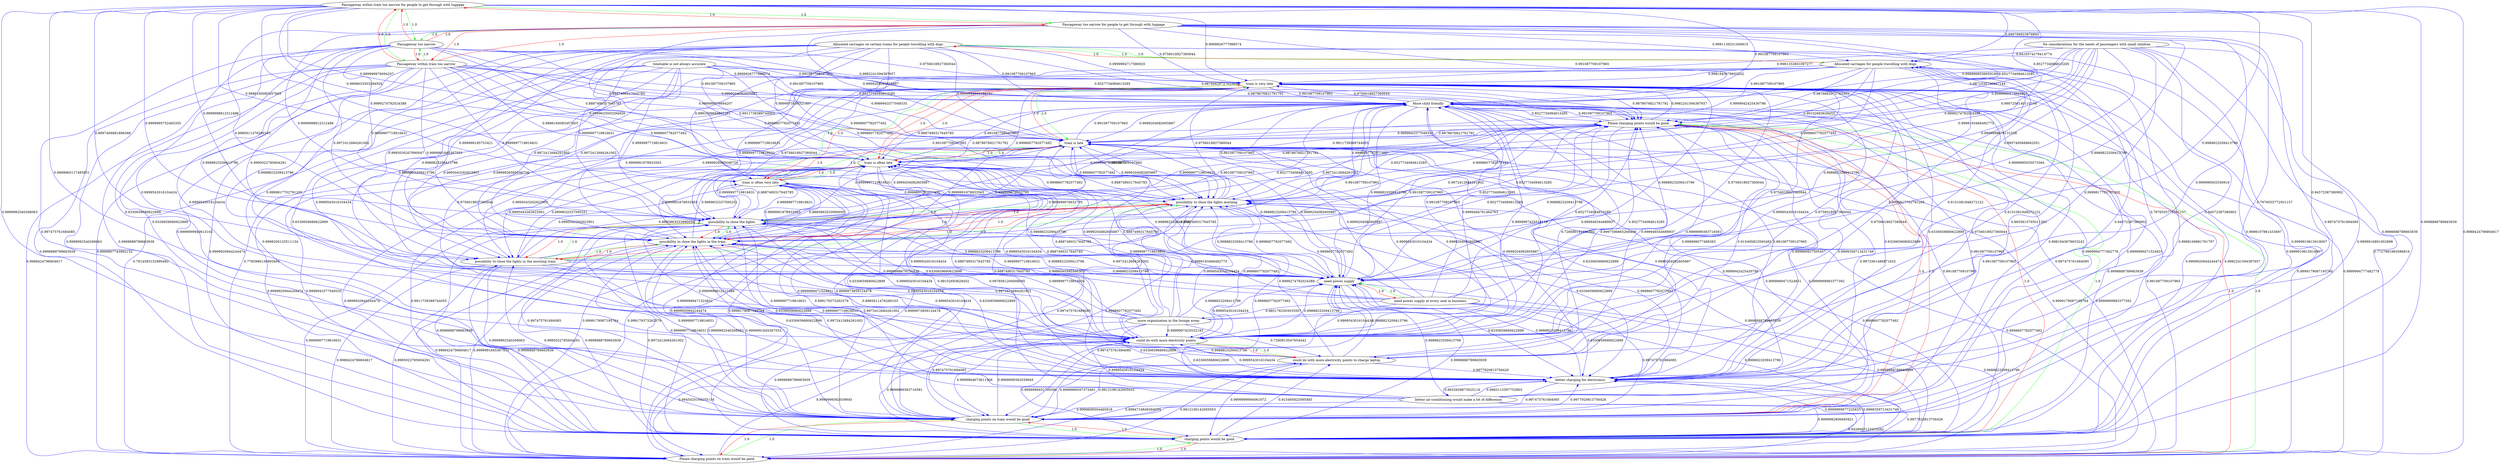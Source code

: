 digraph rawGraph {
"Allocated carriages on certain trains for people travelling with dogs";"Allocated carriages for people travelling with dogs";"More child friendly";"No considerations for the needs of passengers with small children";"Passageway within train too narrow for people to get through with luggage";"Passageway too narrow for people to get through with luggage";"Passageway too narrow";"Passageway within train too narrow";"Phone charging points on train would be good";"Phone charging points would be good";"charging points would be good";"charging points on train would be good";"better air-conditioning would make a lot of difference";"better charging for electronics";"could do with more electricity points to charge laptop";"could do with more electricity points";"more organization in the lounge areas";"need power supply at every seat in business";"need power supply";"possibility to close the lights in the morning train";"possibility to close the lights in the train";"possibility to close the lights";"possibility to close the lights morning";"timetable is not always accurate";"train is often very late";"train is often late";"train is late";"train is very late";"Allocated carriages on certain trains for people travelling with dogs" -> "Allocated carriages for people travelling with dogs" [label=1.0] [color=green]
"Allocated carriages on certain trains for people travelling with dogs" -> "Allocated carriages for people travelling with dogs" [label=1.0] [color=green]
"Allocated carriages for people travelling with dogs" -> "Allocated carriages on certain trains for people travelling with dogs" [label=1.0] [color=red]
"Allocated carriages on certain trains for people travelling with dogs" -> "More child friendly" [label=0.991087709107965] [color=blue]
"Allocated carriages for people travelling with dogs" -> "More child friendly" [label=0.991087709107965] [color=blue]
"No considerations for the needs of passengers with small children" -> "Allocated carriages for people travelling with dogs" [label=0.9416574278414774] [color=blue]
"No considerations for the needs of passengers with small children" -> "More child friendly" [label=0.9999969336659189] [color=blue]
"Passageway within train too narrow for people to get through with luggage" -> "Passageway too narrow for people to get through with luggage" [label=1.0] [color=green]
"Passageway too narrow for people to get through with luggage" -> "Passageway too narrow" [label=1.0] [color=green]
"Passageway within train too narrow for people to get through with luggage" -> "Passageway within train too narrow" [label=1.0] [color=green]
"Passageway within train too narrow" -> "Passageway too narrow" [label=1.0] [color=green]
"Passageway within train too narrow for people to get through with luggage" -> "Passageway too narrow" [label=1.0] [color=green]
"Passageway too narrow for people to get through with luggage" -> "Passageway within train too narrow for people to get through with luggage" [label=1.0] [color=red]
"Passageway too narrow for people to get through with luggage" -> "Passageway within train too narrow" [label=1.0] [color=red]
"Passageway too narrow" -> "Passageway within train too narrow for people to get through with luggage" [label=1.0] [color=red]
"Passageway too narrow" -> "Passageway too narrow for people to get through with luggage" [label=1.0] [color=red]
"Passageway too narrow" -> "Passageway within train too narrow" [label=1.0] [color=red]
"Passageway within train too narrow" -> "Passageway within train too narrow for people to get through with luggage" [label=1.0] [color=red]
"Passageway within train too narrow" -> "Passageway too narrow for people to get through with luggage" [label=1.0] [color=red]
"Passageway within train too narrow for people to get through with luggage" -> "Allocated carriages for people travelling with dogs" [label=0.999799923878893] [color=blue]
"Passageway within train too narrow for people to get through with luggage" -> "More child friendly" [label=0.991087709107965] [color=blue]
"Passageway too narrow for people to get through with luggage" -> "Allocated carriages for people travelling with dogs" [label=0.9991139231456915] [color=blue]
"Passageway too narrow for people to get through with luggage" -> "More child friendly" [label=0.991087709107965] [color=blue]
"Passageway too narrow" -> "More child friendly" [label=0.991087709107965] [color=blue]
"Passageway within train too narrow" -> "More child friendly" [label=0.991087709107965] [color=blue]
"Phone charging points on train would be good" -> "Phone charging points would be good" [label=1.0] [color=green]
"Phone charging points would be good" -> "charging points would be good" [label=1.0] [color=green]
"Phone charging points on train would be good" -> "charging points on train would be good" [label=1.0] [color=green]
"charging points on train would be good" -> "charging points would be good" [label=1.0] [color=green]
"Phone charging points on train would be good" -> "charging points would be good" [label=1.0] [color=green]
"Phone charging points would be good" -> "Phone charging points on train would be good" [label=1.0] [color=red]
"Phone charging points would be good" -> "charging points on train would be good" [label=1.0] [color=red]
"charging points would be good" -> "Phone charging points on train would be good" [label=1.0] [color=red]
"charging points would be good" -> "Phone charging points would be good" [label=1.0] [color=red]
"charging points would be good" -> "charging points on train would be good" [label=1.0] [color=red]
"charging points on train would be good" -> "Phone charging points on train would be good" [label=1.0] [color=red]
"charging points on train would be good" -> "Phone charging points would be good" [label=1.0] [color=red]
"Allocated carriages on certain trains for people travelling with dogs" -> "Phone charging points on train would be good" [label=0.9999907743982152] [color=blue]
"Allocated carriages on certain trains for people travelling with dogs" -> "Phone charging points would be good" [label=0.9876662972763303] [color=blue]
"Allocated carriages on certain trains for people travelling with dogs" -> "charging points would be good" [label=0.9999919615618007] [color=blue]
"Allocated carriages on certain trains for people travelling with dogs" -> "charging points on train would be good" [label=0.9999999940613102] [color=blue]
"Allocated carriages for people travelling with dogs" -> "Phone charging points on train would be good" [label=0.7785986130993404] [color=blue]
"Allocated carriages for people travelling with dogs" -> "Phone charging points would be good" [label=0.9876662972763303] [color=blue]
"Allocated carriages for people travelling with dogs" -> "charging points would be good" [label=0.9999919615618007] [color=blue]
"Allocated carriages for people travelling with dogs" -> "charging points on train would be good" [label=0.9998169881761797] [color=blue]
"More child friendly" -> "Phone charging points would be good" [label=0.8527734084613285] [color=blue]
"More child friendly" -> "charging points would be good" [label=0.9998888789663939] [color=blue]
"More child friendly" -> "charging points on train would be good" [label=0.997475761684085] [color=blue]
"No considerations for the needs of passengers with small children" -> "Phone charging points on train would be good" [label=0.7727991993586816] [color=blue]
"No considerations for the needs of passengers with small children" -> "Phone charging points would be good" [label=0.9872535736947144] [color=blue]
"No considerations for the needs of passengers with small children" -> "charging points would be good" [label=0.9999916891002898] [color=blue]
"No considerations for the needs of passengers with small children" -> "charging points on train would be good" [label=0.9998107861433697] [color=blue]
"Passageway within train too narrow for people to get through with luggage" -> "Phone charging points on train would be good" [label=0.9988424796804617] [color=blue]
"Passageway within train too narrow for people to get through with luggage" -> "Phone charging points would be good" [label=0.8527734084613285] [color=blue]
"Passageway within train too narrow for people to get through with luggage" -> "charging points would be good" [label=0.9998888789663939] [color=blue]
"Passageway within train too narrow for people to get through with luggage" -> "charging points on train would be good" [label=0.9999992540268063] [color=blue]
"Passageway too narrow for people to get through with luggage" -> "Phone charging points would be good" [label=0.8527734084613285] [color=blue]
"Passageway too narrow for people to get through with luggage" -> "charging points would be good" [label=0.9998888789663939] [color=blue]
"Passageway too narrow for people to get through with luggage" -> "charging points on train would be good" [label=0.997475761684085] [color=blue]
"Passageway too narrow" -> "Phone charging points would be good" [label=0.8527734084613285] [color=blue]
"Passageway too narrow" -> "charging points would be good" [label=0.9998888789663939] [color=blue]
"Passageway too narrow" -> "charging points on train would be good" [label=0.997475761684085] [color=blue]
"Passageway within train too narrow" -> "Phone charging points on train would be good" [label=0.9988424796804617] [color=blue]
"Passageway within train too narrow" -> "Phone charging points would be good" [label=0.8527734084613285] [color=blue]
"Passageway within train too narrow" -> "charging points would be good" [label=0.9998888789663939] [color=blue]
"Passageway within train too narrow" -> "charging points on train would be good" [label=0.9999992540268063] [color=blue]
"Phone charging points on train would be good" -> "More child friendly" [label=0.991087709107965] [color=blue]
"Phone charging points would be good" -> "More child friendly" [label=0.991087709107965] [color=blue]
"charging points would be good" -> "More child friendly" [label=0.991087709107965] [color=blue]
"charging points on train would be good" -> "More child friendly" [label=0.991087709107965] [color=blue]
"better air-conditioning would make a lot of difference" -> "More child friendly" [label=0.991087709107965] [color=blue]
"better air-conditioning would make a lot of difference" -> "Phone charging points on train would be good" [label=0.9426663123433282] [color=blue]
"better air-conditioning would make a lot of difference" -> "Phone charging points would be good" [label=0.9973361486871632] [color=blue]
"better air-conditioning would make a lot of difference" -> "charging points would be good" [label=0.9999982806685821] [color=blue]
"better air-conditioning would make a lot of difference" -> "charging points on train would be good" [label=0.9999608504465918] [color=blue]
"Allocated carriages on certain trains for people travelling with dogs" -> "better charging for electronics" [label=0.7976555772501157] [color=blue]
"Allocated carriages for people travelling with dogs" -> "better charging for electronics" [label=0.94572387380902] [color=blue]
"More child friendly" -> "better charging for electronics" [label=0.6330659680622899] [color=blue]
"No considerations for the needs of passengers with small children" -> "better charging for electronics" [label=0.94572387380902] [color=blue]
"Passageway within train too narrow for people to get through with luggage" -> "better charging for electronics" [label=0.94572387380902] [color=blue]
"Passageway too narrow for people to get through with luggage" -> "better charging for electronics" [label=0.7976555772501157] [color=blue]
"Passageway too narrow" -> "better charging for electronics" [label=0.6330659680622899] [color=blue]
"Passageway within train too narrow" -> "better charging for electronics" [label=0.6330659680622899] [color=blue]
"Phone charging points on train would be good" -> "better charging for electronics" [label=0.9977920813756426] [color=blue]
"Phone charging points would be good" -> "better charging for electronics" [label=0.9999359713431749] [color=blue]
"charging points would be good" -> "better charging for electronics" [label=0.9999359713431749] [color=blue]
"charging points on train would be good" -> "better charging for electronics" [label=0.9977920813756426] [color=blue]
"better air-conditioning would make a lot of difference" -> "better charging for electronics" [label=0.9993115597752803] [color=blue]
"better charging for electronics" -> "Allocated carriages for people travelling with dogs" [label=0.8655615765011393] [color=blue]
"better charging for electronics" -> "More child friendly" [label=0.991087709107965] [color=blue]
"better charging for electronics" -> "Phone charging points would be good" [label=0.999980927505457] [color=blue]
"better charging for electronics" -> "charging points would be good" [label=0.9999999877225633] [color=blue]
"better charging for electronics" -> "charging points on train would be good" [label=0.997475761684085] [color=blue]
"better charging for electronics" -> "better air-conditioning would make a lot of difference" [label=0.9632659873025116] [color=blue]
"could do with more electricity points to charge laptop" -> "could do with more electricity points" [label=1.0] [color=green]
"could do with more electricity points" -> "could do with more electricity points to charge laptop" [label=1.0] [color=red]
"Allocated carriages on certain trains for people travelling with dogs" -> "could do with more electricity points" [label=0.9999817702791205] [color=blue]
"Allocated carriages for people travelling with dogs" -> "could do with more electricity points" [label=0.9999817702791205] [color=blue]
"More child friendly" -> "could do with more electricity points to charge laptop" [label=0.728080191696882] [color=blue]
"More child friendly" -> "could do with more electricity points" [label=0.9999997425515118] [color=blue]
"No considerations for the needs of passengers with small children" -> "could do with more electricity points" [label=0.9999817702791205] [color=blue]
"Passageway within train too narrow for people to get through with luggage" -> "could do with more electricity points" [label=0.9999965117485851] [color=blue]
"Passageway too narrow for people to get through with luggage" -> "could do with more electricity points" [label=0.999996502556919] [color=blue]
"Passageway too narrow" -> "could do with more electricity points" [label=0.9999543016104434] [color=blue]
"Passageway within train too narrow" -> "could do with more electricity points" [label=0.9999543016104434] [color=blue]
"Phone charging points on train would be good" -> "could do with more electricity points to charge laptop" [label=0.9912106142005053] [color=blue]
"Phone charging points on train would be good" -> "could do with more electricity points" [label=0.9999999362039945] [color=blue]
"Phone charging points would be good" -> "could do with more electricity points to charge laptop" [label=0.915495823595483] [color=blue]
"Phone charging points would be good" -> "could do with more electricity points" [label=0.9999999363716581] [color=blue]
"charging points would be good" -> "could do with more electricity points to charge laptop" [label=0.915495823595483] [color=blue]
"charging points would be good" -> "could do with more electricity points" [label=0.9999999363716581] [color=blue]
"charging points on train would be good" -> "could do with more electricity points to charge laptop" [label=0.9912106142005053] [color=blue]
"charging points on train would be good" -> "could do with more electricity points" [label=0.9999999362039945] [color=blue]
"better air-conditioning would make a lot of difference" -> "could do with more electricity points" [label=0.9999543016104434] [color=blue]
"better charging for electronics" -> "could do with more electricity points" [label=0.9999543016104434] [color=blue]
"could do with more electricity points to charge laptop" -> "Allocated carriages for people travelling with dogs" [label=0.6151081848272122] [color=blue]
"could do with more electricity points to charge laptop" -> "More child friendly" [label=0.999949344689937] [color=blue]
"could do with more electricity points to charge laptop" -> "Phone charging points on train would be good" [label=0.9994716849264034] [color=blue]
"could do with more electricity points to charge laptop" -> "Phone charging points would be good" [label=0.999999077488383] [color=blue]
"could do with more electricity points to charge laptop" -> "charging points would be good" [label=0.9999999994061672] [color=blue]
"could do with more electricity points to charge laptop" -> "charging points on train would be good" [label=0.9999996597373461] [color=blue]
"could do with more electricity points to charge laptop" -> "better charging for electronics" [label=0.9977920813756426] [color=blue]
"could do with more electricity points" -> "Allocated carriages for people travelling with dogs" [label=0.6151081848272122] [color=blue]
"could do with more electricity points" -> "More child friendly" [label=0.999949344689937] [color=blue]
"could do with more electricity points" -> "Phone charging points on train would be good" [label=0.9945420194255116] [color=blue]
"could do with more electricity points" -> "Phone charging points would be good" [label=0.9997596865268408] [color=blue]
"could do with more electricity points" -> "charging points would be good" [label=0.9999998452700596] [color=blue]
"could do with more electricity points" -> "charging points on train would be good" [label=0.9999964673611506] [color=blue]
"could do with more electricity points" -> "better charging for electronics" [label=0.6330659680622899] [color=blue]
"more organization in the lounge areas" -> "More child friendly" [label=0.9999494781464763] [color=blue]
"more organization in the lounge areas" -> "Phone charging points would be good" [label=0.8527734084613285] [color=blue]
"more organization in the lounge areas" -> "charging points would be good" [label=0.9998888789663939] [color=blue]
"more organization in the lounge areas" -> "charging points on train would be good" [label=0.997475761684085] [color=blue]
"more organization in the lounge areas" -> "better charging for electronics" [label=0.6330659680622899] [color=blue]
"more organization in the lounge areas" -> "could do with more electricity points to charge laptop" [label=0.7280815047654442] [color=blue]
"more organization in the lounge areas" -> "could do with more electricity points" [label=0.9999997425532193] [color=blue]
"need power supply at every seat in business" -> "need power supply" [label=1.0] [color=green]
"need power supply" -> "need power supply at every seat in business" [label=1.0] [color=red]
"Allocated carriages on certain trains for people travelling with dogs" -> "need power supply" [label=0.9988823209413796] [color=blue]
"Allocated carriages for people travelling with dogs" -> "need power supply" [label=0.9988823209413796] [color=blue]
"More child friendly" -> "need power supply" [label=0.9988823209413796] [color=blue]
"No considerations for the needs of passengers with small children" -> "need power supply" [label=0.9999985035073364] [color=blue]
"Passageway within train too narrow for people to get through with luggage" -> "need power supply" [label=0.9988823209413796] [color=blue]
"Passageway too narrow for people to get through with luggage" -> "need power supply" [label=0.9988823209413796] [color=blue]
"Passageway too narrow" -> "need power supply" [label=0.9988823209413796] [color=blue]
"Passageway within train too narrow" -> "need power supply" [label=0.9988823209413796] [color=blue]
"Phone charging points on train would be good" -> "need power supply" [label=0.9988823209413796] [color=blue]
"Phone charging points would be good" -> "need power supply" [label=0.9988823209413796] [color=blue]
"charging points would be good" -> "need power supply" [label=0.9988823209413796] [color=blue]
"charging points on train would be good" -> "need power supply" [label=0.9988823209413796] [color=blue]
"better air-conditioning would make a lot of difference" -> "need power supply" [label=0.9988823209413796] [color=blue]
"better charging for electronics" -> "need power supply" [label=0.9988823209413796] [color=blue]
"could do with more electricity points to charge laptop" -> "need power supply" [label=0.9988823209413796] [color=blue]
"could do with more electricity points" -> "need power supply" [label=0.9988823209413796] [color=blue]
"more organization in the lounge areas" -> "need power supply" [label=0.9988823209413796] [color=blue]
"need power supply at every seat in business" -> "More child friendly" [label=0.991087709107965] [color=blue]
"need power supply at every seat in business" -> "Phone charging points would be good" [label=0.8527734084613285] [color=blue]
"need power supply at every seat in business" -> "charging points would be good" [label=0.9998888789663939] [color=blue]
"need power supply at every seat in business" -> "charging points on train would be good" [label=0.997475761684085] [color=blue]
"need power supply at every seat in business" -> "better charging for electronics" [label=0.6330659680622899] [color=blue]
"need power supply at every seat in business" -> "could do with more electricity points" [label=0.9999543016104434] [color=blue]
"need power supply at every seat in business" -> "more organization in the lounge areas" [label=0.9851762303033507] [color=blue]
"need power supply" -> "More child friendly" [label=0.991087709107965] [color=blue]
"need power supply" -> "Phone charging points would be good" [label=0.8527734084613285] [color=blue]
"need power supply" -> "charging points would be good" [label=0.9998888789663939] [color=blue]
"need power supply" -> "charging points on train would be good" [label=0.997475761684085] [color=blue]
"need power supply" -> "better charging for electronics" [label=0.6330659680622899] [color=blue]
"need power supply" -> "could do with more electricity points" [label=0.9999543016104434] [color=blue]
"possibility to close the lights in the morning train" -> "possibility to close the lights in the train" [label=1.0] [color=green]
"possibility to close the lights in the train" -> "possibility to close the lights" [label=1.0] [color=green]
"possibility to close the lights in the morning train" -> "possibility to close the lights morning" [label=1.0] [color=green]
"possibility to close the lights morning" -> "possibility to close the lights" [label=1.0] [color=green]
"possibility to close the lights in the morning train" -> "possibility to close the lights" [label=1.0] [color=green]
"possibility to close the lights in the train" -> "possibility to close the lights in the morning train" [label=1.0] [color=red]
"possibility to close the lights in the train" -> "possibility to close the lights morning" [label=1.0] [color=red]
"possibility to close the lights" -> "possibility to close the lights in the morning train" [label=1.0] [color=red]
"possibility to close the lights" -> "possibility to close the lights in the train" [label=1.0] [color=red]
"possibility to close the lights" -> "possibility to close the lights morning" [label=1.0] [color=red]
"possibility to close the lights morning" -> "possibility to close the lights in the morning train" [label=1.0] [color=red]
"possibility to close the lights morning" -> "possibility to close the lights in the train" [label=1.0] [color=red]
"Allocated carriages on certain trains for people travelling with dogs" -> "possibility to close the lights in the morning train" [label=0.9995030207890047] [color=blue]
"Allocated carriages on certain trains for people travelling with dogs" -> "possibility to close the lights in the train" [label=0.999999185753421] [color=blue]
"Allocated carriages on certain trains for people travelling with dogs" -> "possibility to close the lights" [label=0.9999997719816631] [color=blue]
"Allocated carriages on certain trains for people travelling with dogs" -> "possibility to close the lights morning" [label=0.9998607782077492] [color=blue]
"Allocated carriages for people travelling with dogs" -> "possibility to close the lights in the train" [label=0.9972412684261002] [color=blue]
"Allocated carriages for people travelling with dogs" -> "possibility to close the lights" [label=0.9999997719816631] [color=blue]
"Allocated carriages for people travelling with dogs" -> "possibility to close the lights morning" [label=0.9998607782077492] [color=blue]
"More child friendly" -> "possibility to close the lights in the train" [label=0.9972412684261002] [color=blue]
"More child friendly" -> "possibility to close the lights" [label=0.9999997719816631] [color=blue]
"More child friendly" -> "possibility to close the lights morning" [label=0.9998607782077492] [color=blue]
"No considerations for the needs of passengers with small children" -> "possibility to close the lights in the train" [label=0.9957495688662051] [color=blue]
"No considerations for the needs of passengers with small children" -> "possibility to close the lights" [label=0.9999998679131538] [color=blue]
"No considerations for the needs of passengers with small children" -> "possibility to close the lights morning" [label=0.9999193466492773] [color=blue]
"Passageway within train too narrow for people to get through with luggage" -> "possibility to close the lights in the morning train" [label=0.9997406881896386] [color=blue]
"Passageway within train too narrow for people to get through with luggage" -> "possibility to close the lights in the train" [label=0.9999995752465355] [color=blue]
"Passageway within train too narrow for people to get through with luggage" -> "possibility to close the lights" [label=0.9999998812312486] [color=blue]
"Passageway within train too narrow for people to get through with luggage" -> "possibility to close the lights morning" [label=0.9999274782024388] [color=blue]
"Passageway too narrow for people to get through with luggage" -> "possibility to close the lights in the train" [label=0.9985611476290103] [color=blue]
"Passageway too narrow for people to get through with luggage" -> "possibility to close the lights" [label=0.9999998812312486] [color=blue]
"Passageway too narrow for people to get through with luggage" -> "possibility to close the lights morning" [label=0.9999274782024388] [color=blue]
"Passageway too narrow" -> "possibility to close the lights in the train" [label=0.9972412684261002] [color=blue]
"Passageway too narrow" -> "possibility to close the lights" [label=0.9999997719816631] [color=blue]
"Passageway too narrow" -> "possibility to close the lights morning" [label=0.9998607782077492] [color=blue]
"Passageway within train too narrow" -> "possibility to close the lights in the morning train" [label=0.9995022785604291] [color=blue]
"Passageway within train too narrow" -> "possibility to close the lights in the train" [label=0.9999991845367553] [color=blue]
"Passageway within train too narrow" -> "possibility to close the lights" [label=0.9999997719816631] [color=blue]
"Passageway within train too narrow" -> "possibility to close the lights morning" [label=0.9998607782077492] [color=blue]
"Phone charging points on train would be good" -> "possibility to close the lights in the morning train" [label=0.9995022785604291] [color=blue]
"Phone charging points on train would be good" -> "possibility to close the lights in the train" [label=0.9999991845367553] [color=blue]
"Phone charging points on train would be good" -> "possibility to close the lights" [label=0.9999997719816631] [color=blue]
"Phone charging points on train would be good" -> "possibility to close the lights morning" [label=0.9998607782077492] [color=blue]
"Phone charging points would be good" -> "possibility to close the lights in the train" [label=0.9972412684261002] [color=blue]
"Phone charging points would be good" -> "possibility to close the lights" [label=0.9999997719816631] [color=blue]
"Phone charging points would be good" -> "possibility to close the lights morning" [label=0.9998607782077492] [color=blue]
"charging points would be good" -> "possibility to close the lights in the train" [label=0.9972412684261002] [color=blue]
"charging points would be good" -> "possibility to close the lights" [label=0.9999997719816631] [color=blue]
"charging points would be good" -> "possibility to close the lights morning" [label=0.9998607782077492] [color=blue]
"charging points on train would be good" -> "possibility to close the lights in the morning train" [label=0.9995022785604291] [color=blue]
"charging points on train would be good" -> "possibility to close the lights in the train" [label=0.9999991845367553] [color=blue]
"charging points on train would be good" -> "possibility to close the lights" [label=0.9999997719816631] [color=blue]
"charging points on train would be good" -> "possibility to close the lights morning" [label=0.9998607782077492] [color=blue]
"better air-conditioning would make a lot of difference" -> "possibility to close the lights in the train" [label=0.9972412684261002] [color=blue]
"better air-conditioning would make a lot of difference" -> "possibility to close the lights" [label=0.9999997719816631] [color=blue]
"better air-conditioning would make a lot of difference" -> "possibility to close the lights morning" [label=0.9998607782077492] [color=blue]
"better charging for electronics" -> "possibility to close the lights in the train" [label=0.9972412684261002] [color=blue]
"better charging for electronics" -> "possibility to close the lights" [label=0.9999997719816631] [color=blue]
"better charging for electronics" -> "possibility to close the lights morning" [label=0.9998607782077492] [color=blue]
"could do with more electricity points to charge laptop" -> "possibility to close the lights in the train" [label=0.9985611476290103] [color=blue]
"could do with more electricity points to charge laptop" -> "possibility to close the lights" [label=0.9999998812312486] [color=blue]
"could do with more electricity points to charge laptop" -> "possibility to close the lights morning" [label=0.9999274782024388] [color=blue]
"could do with more electricity points" -> "possibility to close the lights in the train" [label=0.9972412684261002] [color=blue]
"could do with more electricity points" -> "possibility to close the lights" [label=0.9999997719816631] [color=blue]
"could do with more electricity points" -> "possibility to close the lights morning" [label=0.9998607782077492] [color=blue]
"more organization in the lounge areas" -> "possibility to close the lights in the train" [label=0.9978561294008095] [color=blue]
"more organization in the lounge areas" -> "possibility to close the lights" [label=0.9999998679131538] [color=blue]
"more organization in the lounge areas" -> "possibility to close the lights morning" [label=0.9999193466492773] [color=blue]
"need power supply at every seat in business" -> "possibility to close the lights in the train" [label=0.9986095585566305] [color=blue]
"need power supply at every seat in business" -> "possibility to close the lights" [label=0.9999997719816631] [color=blue]
"need power supply at every seat in business" -> "possibility to close the lights morning" [label=0.9998607782077492] [color=blue]
"need power supply" -> "possibility to close the lights in the train" [label=0.9972412684261002] [color=blue]
"need power supply" -> "possibility to close the lights" [label=0.9999997719816631] [color=blue]
"need power supply" -> "possibility to close the lights morning" [label=0.9998607782077492] [color=blue]
"possibility to close the lights in the morning train" -> "More child friendly" [label=0.991087709107965] [color=blue]
"possibility to close the lights in the morning train" -> "Phone charging points on train would be good" [label=0.9988424796804617] [color=blue]
"possibility to close the lights in the morning train" -> "Phone charging points would be good" [label=0.8527734084613285] [color=blue]
"possibility to close the lights in the morning train" -> "charging points would be good" [label=0.9998888789663939] [color=blue]
"possibility to close the lights in the morning train" -> "charging points on train would be good" [label=0.9999992540268063] [color=blue]
"possibility to close the lights in the morning train" -> "better charging for electronics" [label=0.6330659680622899] [color=blue]
"possibility to close the lights in the morning train" -> "could do with more electricity points" [label=0.9999543016104434] [color=blue]
"possibility to close the lights in the morning train" -> "need power supply" [label=0.9988823209413796] [color=blue]
"possibility to close the lights in the train" -> "More child friendly" [label=0.991087709107965] [color=blue]
"possibility to close the lights in the train" -> "Phone charging points on train would be good" [label=0.9988424796804617] [color=blue]
"possibility to close the lights in the train" -> "Phone charging points would be good" [label=0.8527734084613285] [color=blue]
"possibility to close the lights in the train" -> "charging points would be good" [label=0.9998888789663939] [color=blue]
"possibility to close the lights in the train" -> "charging points on train would be good" [label=0.9999992540268063] [color=blue]
"possibility to close the lights in the train" -> "better charging for electronics" [label=0.6330659680622899] [color=blue]
"possibility to close the lights in the train" -> "could do with more electricity points" [label=0.9999543016104434] [color=blue]
"possibility to close the lights in the train" -> "need power supply" [label=0.9988823209413796] [color=blue]
"possibility to close the lights" -> "More child friendly" [label=0.991087709107965] [color=blue]
"possibility to close the lights" -> "Phone charging points would be good" [label=0.8527734084613285] [color=blue]
"possibility to close the lights" -> "charging points would be good" [label=0.9998888789663939] [color=blue]
"possibility to close the lights" -> "charging points on train would be good" [label=0.997475761684085] [color=blue]
"possibility to close the lights" -> "better charging for electronics" [label=0.6330659680622899] [color=blue]
"possibility to close the lights" -> "could do with more electricity points" [label=0.9999543016104434] [color=blue]
"possibility to close the lights" -> "need power supply" [label=0.9988823209413796] [color=blue]
"possibility to close the lights morning" -> "More child friendly" [label=0.991087709107965] [color=blue]
"possibility to close the lights morning" -> "Phone charging points would be good" [label=0.8527734084613285] [color=blue]
"possibility to close the lights morning" -> "charging points would be good" [label=0.9998888789663939] [color=blue]
"possibility to close the lights morning" -> "charging points on train would be good" [label=0.997475761684085] [color=blue]
"possibility to close the lights morning" -> "better charging for electronics" [label=0.6330659680622899] [color=blue]
"possibility to close the lights morning" -> "could do with more electricity points" [label=0.9999543016104434] [color=blue]
"possibility to close the lights morning" -> "need power supply" [label=0.9988823209413796] [color=blue]
"timetable is not always accurate" -> "More child friendly" [label=0.991087709107965] [color=blue]
"timetable is not always accurate" -> "Phone charging points on train would be good" [label=0.7814583152980482] [color=blue]
"timetable is not always accurate" -> "Phone charging points would be good" [label=0.9878676821791792] [color=blue]
"timetable is not always accurate" -> "charging points would be good" [label=0.9999920944244474] [color=blue]
"timetable is not always accurate" -> "charging points on train would be good" [label=0.9998200125511134] [color=blue]
"timetable is not always accurate" -> "better charging for electronics" [label=0.6330659680622899] [color=blue]
"timetable is not always accurate" -> "could do with more electricity points" [label=0.9999543016104434] [color=blue]
"timetable is not always accurate" -> "need power supply" [label=0.9988823209413796] [color=blue]
"timetable is not always accurate" -> "possibility to close the lights in the train" [label=0.9972412684261002] [color=blue]
"timetable is not always accurate" -> "possibility to close the lights" [label=0.9999997719816631] [color=blue]
"timetable is not always accurate" -> "possibility to close the lights morning" [label=0.9998607782077492] [color=blue]
"train is often very late" -> "train is often late" [label=1.0] [color=green]
"train is often late" -> "train is late" [label=1.0] [color=green]
"train is often very late" -> "train is very late" [label=1.0] [color=green]
"train is very late" -> "train is late" [label=1.0] [color=green]
"train is often very late" -> "train is late" [label=1.0] [color=green]
"train is often late" -> "train is often very late" [label=1.0] [color=red]
"train is often late" -> "train is very late" [label=1.0] [color=red]
"train is late" -> "train is often very late" [label=1.0] [color=red]
"train is late" -> "train is often late" [label=1.0] [color=red]
"train is late" -> "train is very late" [label=1.0] [color=red]
"train is very late" -> "train is often very late" [label=1.0] [color=red]
"train is very late" -> "train is often late" [label=1.0] [color=red]
"Allocated carriages on certain trains for people travelling with dogs" -> "train is often very late" [label=0.9991699694897281] [color=blue]
"Allocated carriages on certain trains for people travelling with dogs" -> "train is often late" [label=0.9999973559321407] [color=blue]
"Allocated carriages on certain trains for people travelling with dogs" -> "train is late" [label=0.9999999983186751] [color=blue]
"Allocated carriages on certain trains for people travelling with dogs" -> "train is very late" [label=0.9999994717586925] [color=blue]
"Allocated carriages for people travelling with dogs" -> "train is often late" [label=0.99102693628452] [color=blue]
"Allocated carriages for people travelling with dogs" -> "train is late" [label=0.9999942425430798] [color=blue]
"Allocated carriages for people travelling with dogs" -> "train is very late" [label=0.9981943679653242] [color=blue]
"More child friendly" -> "train is often late" [label=0.8887490317645785] [color=blue]
"More child friendly" -> "train is late" [label=0.9999204082605887] [color=blue]
"More child friendly" -> "train is very late" [label=0.9756018927360044] [color=blue]
"No considerations for the needs of passengers with small children" -> "train is often late" [label=0.9907256140110194] [color=blue]
"No considerations for the needs of passengers with small children" -> "train is late" [label=0.9999940473945855] [color=blue]
"No considerations for the needs of passengers with small children" -> "train is very late" [label=0.9981332801097277] [color=blue]
"Passageway within train too narrow for people to get through with luggage" -> "train is often very late" [label=0.9886160083457605] [color=blue]
"Passageway within train too narrow for people to get through with luggage" -> "train is often late" [label=0.9999633503294926] [color=blue]
"Passageway within train too narrow for people to get through with luggage" -> "train is late" [label=0.999999976694207] [color=blue]
"Passageway within train too narrow for people to get through with luggage" -> "train is very late" [label=0.9999926777988574] [color=blue]
"Passageway too narrow for people to get through with luggage" -> "train is often late" [label=0.8887490317645785] [color=blue]
"Passageway too narrow for people to get through with luggage" -> "train is late" [label=0.9999204082605887] [color=blue]
"Passageway too narrow for people to get through with luggage" -> "train is very late" [label=0.9756018927360044] [color=blue]
"Passageway too narrow" -> "train is often late" [label=0.8887490317645785] [color=blue]
"Passageway too narrow" -> "train is late" [label=0.9999204082605887] [color=blue]
"Passageway too narrow" -> "train is very late" [label=0.9756018927360044] [color=blue]
"Passageway within train too narrow" -> "train is often very late" [label=0.9886160083457605] [color=blue]
"Passageway within train too narrow" -> "train is often late" [label=0.9999633503294926] [color=blue]
"Passageway within train too narrow" -> "train is late" [label=0.999999976694207] [color=blue]
"Passageway within train too narrow" -> "train is very late" [label=0.9999926777988574] [color=blue]
"Phone charging points on train would be good" -> "train is often very late" [label=0.999179373262579] [color=blue]
"Phone charging points on train would be good" -> "train is often late" [label=0.9999973859124478] [color=blue]
"Phone charging points on train would be good" -> "train is late" [label=0.9999999983377392] [color=blue]
"Phone charging points on train would be good" -> "train is very late" [label=0.9999994777482778] [color=blue]
"Phone charging points would be good" -> "train is often late" [label=0.9911739389744055] [color=blue]
"Phone charging points would be good" -> "train is late" [label=0.9999943377049335] [color=blue]
"Phone charging points would be good" -> "train is very late" [label=0.9982241594387657] [color=blue]
"charging points would be good" -> "train is often late" [label=0.9911739389744055] [color=blue]
"charging points would be good" -> "train is late" [label=0.9999943377049335] [color=blue]
"charging points would be good" -> "train is very late" [label=0.9982241594387657] [color=blue]
"charging points on train would be good" -> "train is often very late" [label=0.999179373262579] [color=blue]
"charging points on train would be good" -> "train is often late" [label=0.9999973859124478] [color=blue]
"charging points on train would be good" -> "train is late" [label=0.9999999983377392] [color=blue]
"charging points on train would be good" -> "train is very late" [label=0.9999994777482778] [color=blue]
"better air-conditioning would make a lot of difference" -> "train is often late" [label=0.99102693628452] [color=blue]
"better air-conditioning would make a lot of difference" -> "train is late" [label=0.9999942425430798] [color=blue]
"better air-conditioning would make a lot of difference" -> "train is very late" [label=0.9981943679653242] [color=blue]
"better charging for electronics" -> "train is often late" [label=0.8887490317645785] [color=blue]
"better charging for electronics" -> "train is late" [label=0.9999204082605887] [color=blue]
"better charging for electronics" -> "train is very late" [label=0.9756018927360044] [color=blue]
"could do with more electricity points to charge laptop" -> "train is often late" [label=0.8887490317645785] [color=blue]
"could do with more electricity points to charge laptop" -> "train is late" [label=0.9999204082605887] [color=blue]
"could do with more electricity points to charge laptop" -> "train is very late" [label=0.9756018927360044] [color=blue]
"could do with more electricity points" -> "train is often late" [label=0.8887490317645785] [color=blue]
"could do with more electricity points" -> "train is late" [label=0.9999204082605887] [color=blue]
"could do with more electricity points" -> "train is very late" [label=0.9756018927360044] [color=blue]
"more organization in the lounge areas" -> "train is often late" [label=0.8887490317645785] [color=blue]
"more organization in the lounge areas" -> "train is late" [label=0.9999204082605887] [color=blue]
"more organization in the lounge areas" -> "train is very late" [label=0.9756018927360044] [color=blue]
"need power supply at every seat in business" -> "train is often late" [label=0.8887490317645785] [color=blue]
"need power supply at every seat in business" -> "train is late" [label=0.9999204082605887] [color=blue]
"need power supply at every seat in business" -> "train is very late" [label=0.9756018927360044] [color=blue]
"need power supply" -> "train is often late" [label=0.8887490317645785] [color=blue]
"need power supply" -> "train is late" [label=0.9999204082605887] [color=blue]
"need power supply" -> "train is very late" [label=0.9756018927360044] [color=blue]
"possibility to close the lights in the morning train" -> "train is often very late" [label=0.9885863533990059] [color=blue]
"possibility to close the lights in the morning train" -> "train is often late" [label=0.9999632537595251] [color=blue]
"possibility to close the lights in the morning train" -> "train is late" [label=0.999999976632795] [color=blue]
"possibility to close the lights in the morning train" -> "train is very late" [label=0.9999926585046726] [color=blue]
"possibility to close the lights in the train" -> "train is often very late" [label=0.9885863533990059] [color=blue]
"possibility to close the lights in the train" -> "train is often late" [label=0.9999632537595251] [color=blue]
"possibility to close the lights in the train" -> "train is late" [label=0.999999976632795] [color=blue]
"possibility to close the lights in the train" -> "train is very late" [label=0.9999926585046726] [color=blue]
"possibility to close the lights" -> "train is often late" [label=0.8887490317645785] [color=blue]
"possibility to close the lights" -> "train is late" [label=0.9999204082605887] [color=blue]
"possibility to close the lights" -> "train is very late" [label=0.9756018927360044] [color=blue]
"possibility to close the lights morning" -> "train is often late" [label=0.8887490317645785] [color=blue]
"possibility to close the lights morning" -> "train is late" [label=0.9999204082605887] [color=blue]
"possibility to close the lights morning" -> "train is very late" [label=0.9756018927360044] [color=blue]
"timetable is not always accurate" -> "train is often late" [label=0.9911739389744055] [color=blue]
"timetable is not always accurate" -> "train is late" [label=0.9999943377049335] [color=blue]
"timetable is not always accurate" -> "train is very late" [label=0.9982241594387657] [color=blue]
"train is often very late" -> "More child friendly" [label=0.991087709107965] [color=blue]
"train is often very late" -> "Phone charging points on train would be good" [label=0.9999179087195764] [color=blue]
"train is often very late" -> "Phone charging points would be good" [label=0.9878676821791792] [color=blue]
"train is often very late" -> "charging points would be good" [label=0.9999920944244474] [color=blue]
"train is often very late" -> "charging points on train would be good" [label=0.9999999471524831] [color=blue]
"train is often very late" -> "better charging for electronics" [label=0.6330659680622899] [color=blue]
"train is often very late" -> "could do with more electricity points" [label=0.9999543016104434] [color=blue]
"train is often very late" -> "need power supply" [label=0.9988823209413796] [color=blue]
"train is often very late" -> "possibility to close the lights in the morning train" [label=0.9995043262622901] [color=blue]
"train is often very late" -> "possibility to close the lights in the train" [label=0.9999991878933563] [color=blue]
"train is often very late" -> "possibility to close the lights" [label=0.9999997719816631] [color=blue]
"train is often very late" -> "possibility to close the lights morning" [label=0.9998607782077492] [color=blue]
"train is often late" -> "More child friendly" [label=0.991087709107965] [color=blue]
"train is often late" -> "Phone charging points on train would be good" [label=0.9999179087195764] [color=blue]
"train is often late" -> "Phone charging points would be good" [label=0.9878676821791792] [color=blue]
"train is often late" -> "charging points would be good" [label=0.9999920944244474] [color=blue]
"train is often late" -> "charging points on train would be good" [label=0.9999999471524831] [color=blue]
"train is often late" -> "better charging for electronics" [label=0.6330659680622899] [color=blue]
"train is often late" -> "could do with more electricity points" [label=0.9999543016104434] [color=blue]
"train is often late" -> "need power supply" [label=0.9988823209413796] [color=blue]
"train is often late" -> "possibility to close the lights in the morning train" [label=0.9995043262622901] [color=blue]
"train is often late" -> "possibility to close the lights in the train" [label=0.9999991878933563] [color=blue]
"train is often late" -> "possibility to close the lights" [label=0.9999997719816631] [color=blue]
"train is often late" -> "possibility to close the lights morning" [label=0.9998607782077492] [color=blue]
"train is late" -> "More child friendly" [label=0.991087709107965] [color=blue]
"train is late" -> "Phone charging points on train would be good" [label=0.9999179087195764] [color=blue]
"train is late" -> "Phone charging points would be good" [label=0.9878676821791792] [color=blue]
"train is late" -> "charging points would be good" [label=0.9999920944244474] [color=blue]
"train is late" -> "charging points on train would be good" [label=0.9999999471524831] [color=blue]
"train is late" -> "better charging for electronics" [label=0.6330659680622899] [color=blue]
"train is late" -> "could do with more electricity points" [label=0.9999543016104434] [color=blue]
"train is late" -> "need power supply" [label=0.9988823209413796] [color=blue]
"train is late" -> "possibility to close the lights in the morning train" [label=0.9995043262622901] [color=blue]
"train is late" -> "possibility to close the lights in the train" [label=0.9999991878933563] [color=blue]
"train is late" -> "possibility to close the lights" [label=0.9999997719816631] [color=blue]
"train is late" -> "possibility to close the lights morning" [label=0.9998607782077492] [color=blue]
"train is very late" -> "More child friendly" [label=0.991087709107965] [color=blue]
"train is very late" -> "Phone charging points on train would be good" [label=0.9999179087195764] [color=blue]
"train is very late" -> "Phone charging points would be good" [label=0.9878676821791792] [color=blue]
"train is very late" -> "charging points would be good" [label=0.9999920944244474] [color=blue]
"train is very late" -> "charging points on train would be good" [label=0.9999999471524831] [color=blue]
"train is very late" -> "better charging for electronics" [label=0.6330659680622899] [color=blue]
"train is very late" -> "could do with more electricity points" [label=0.9999543016104434] [color=blue]
"train is very late" -> "need power supply" [label=0.9988823209413796] [color=blue]
"train is very late" -> "possibility to close the lights in the morning train" [label=0.9995043262622901] [color=blue]
"train is very late" -> "possibility to close the lights in the train" [label=0.9999991878933563] [color=blue]
"train is very late" -> "possibility to close the lights" [label=0.9999997719816631] [color=blue]
"train is very late" -> "possibility to close the lights morning" [label=0.9998607782077492] [color=blue]
}